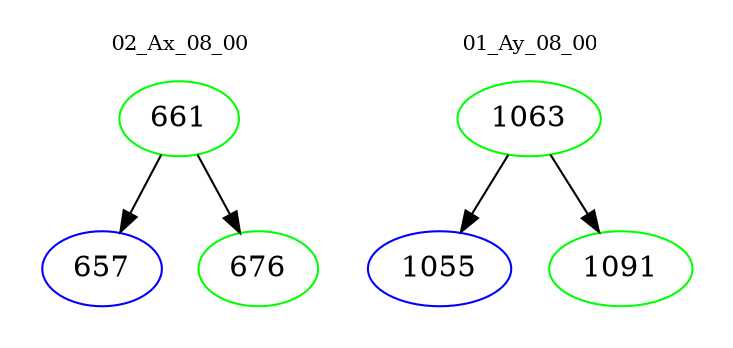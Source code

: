 digraph{
subgraph cluster_0 {
color = white
label = "02_Ax_08_00";
fontsize=10;
T0_661 [label="661", color="green"]
T0_661 -> T0_657 [color="black"]
T0_657 [label="657", color="blue"]
T0_661 -> T0_676 [color="black"]
T0_676 [label="676", color="green"]
}
subgraph cluster_1 {
color = white
label = "01_Ay_08_00";
fontsize=10;
T1_1063 [label="1063", color="green"]
T1_1063 -> T1_1055 [color="black"]
T1_1055 [label="1055", color="blue"]
T1_1063 -> T1_1091 [color="black"]
T1_1091 [label="1091", color="green"]
}
}
